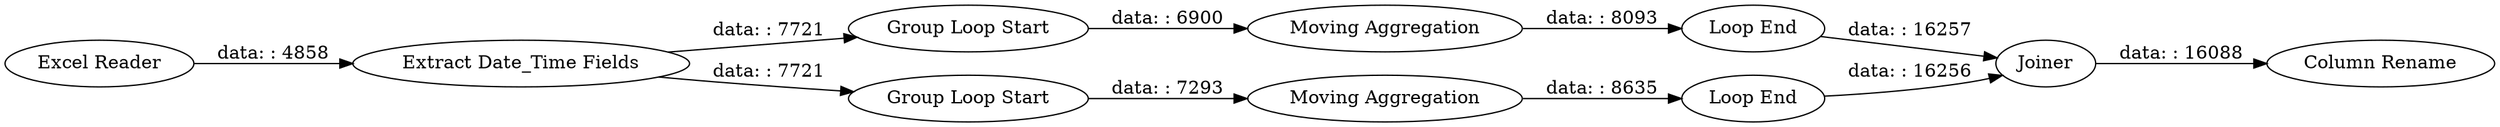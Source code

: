 digraph {
	"1711894072071535814_6" [label="Group Loop Start"]
	"1711894072071535814_3" [label="Moving Aggregation"]
	"1711894072071535814_5" [label="Extract Date_Time Fields"]
	"1711894072071535814_10" [label="Column Rename"]
	"1711894072071535814_2" [label="Excel Reader"]
	"1711894072071535814_11" [label="Group Loop Start"]
	"1711894072071535814_9" [label=Joiner]
	"1711894072071535814_8" [label="Loop End"]
	"1711894072071535814_7" [label="Moving Aggregation"]
	"1711894072071535814_12" [label="Loop End"]
	"1711894072071535814_11" -> "1711894072071535814_3" [label="data: : 7293"]
	"1711894072071535814_12" -> "1711894072071535814_9" [label="data: : 16256"]
	"1711894072071535814_5" -> "1711894072071535814_11" [label="data: : 7721"]
	"1711894072071535814_7" -> "1711894072071535814_8" [label="data: : 8093"]
	"1711894072071535814_9" -> "1711894072071535814_10" [label="data: : 16088"]
	"1711894072071535814_5" -> "1711894072071535814_6" [label="data: : 7721"]
	"1711894072071535814_3" -> "1711894072071535814_12" [label="data: : 8635"]
	"1711894072071535814_8" -> "1711894072071535814_9" [label="data: : 16257"]
	"1711894072071535814_6" -> "1711894072071535814_7" [label="data: : 6900"]
	"1711894072071535814_2" -> "1711894072071535814_5" [label="data: : 4858"]
	rankdir=LR
}
